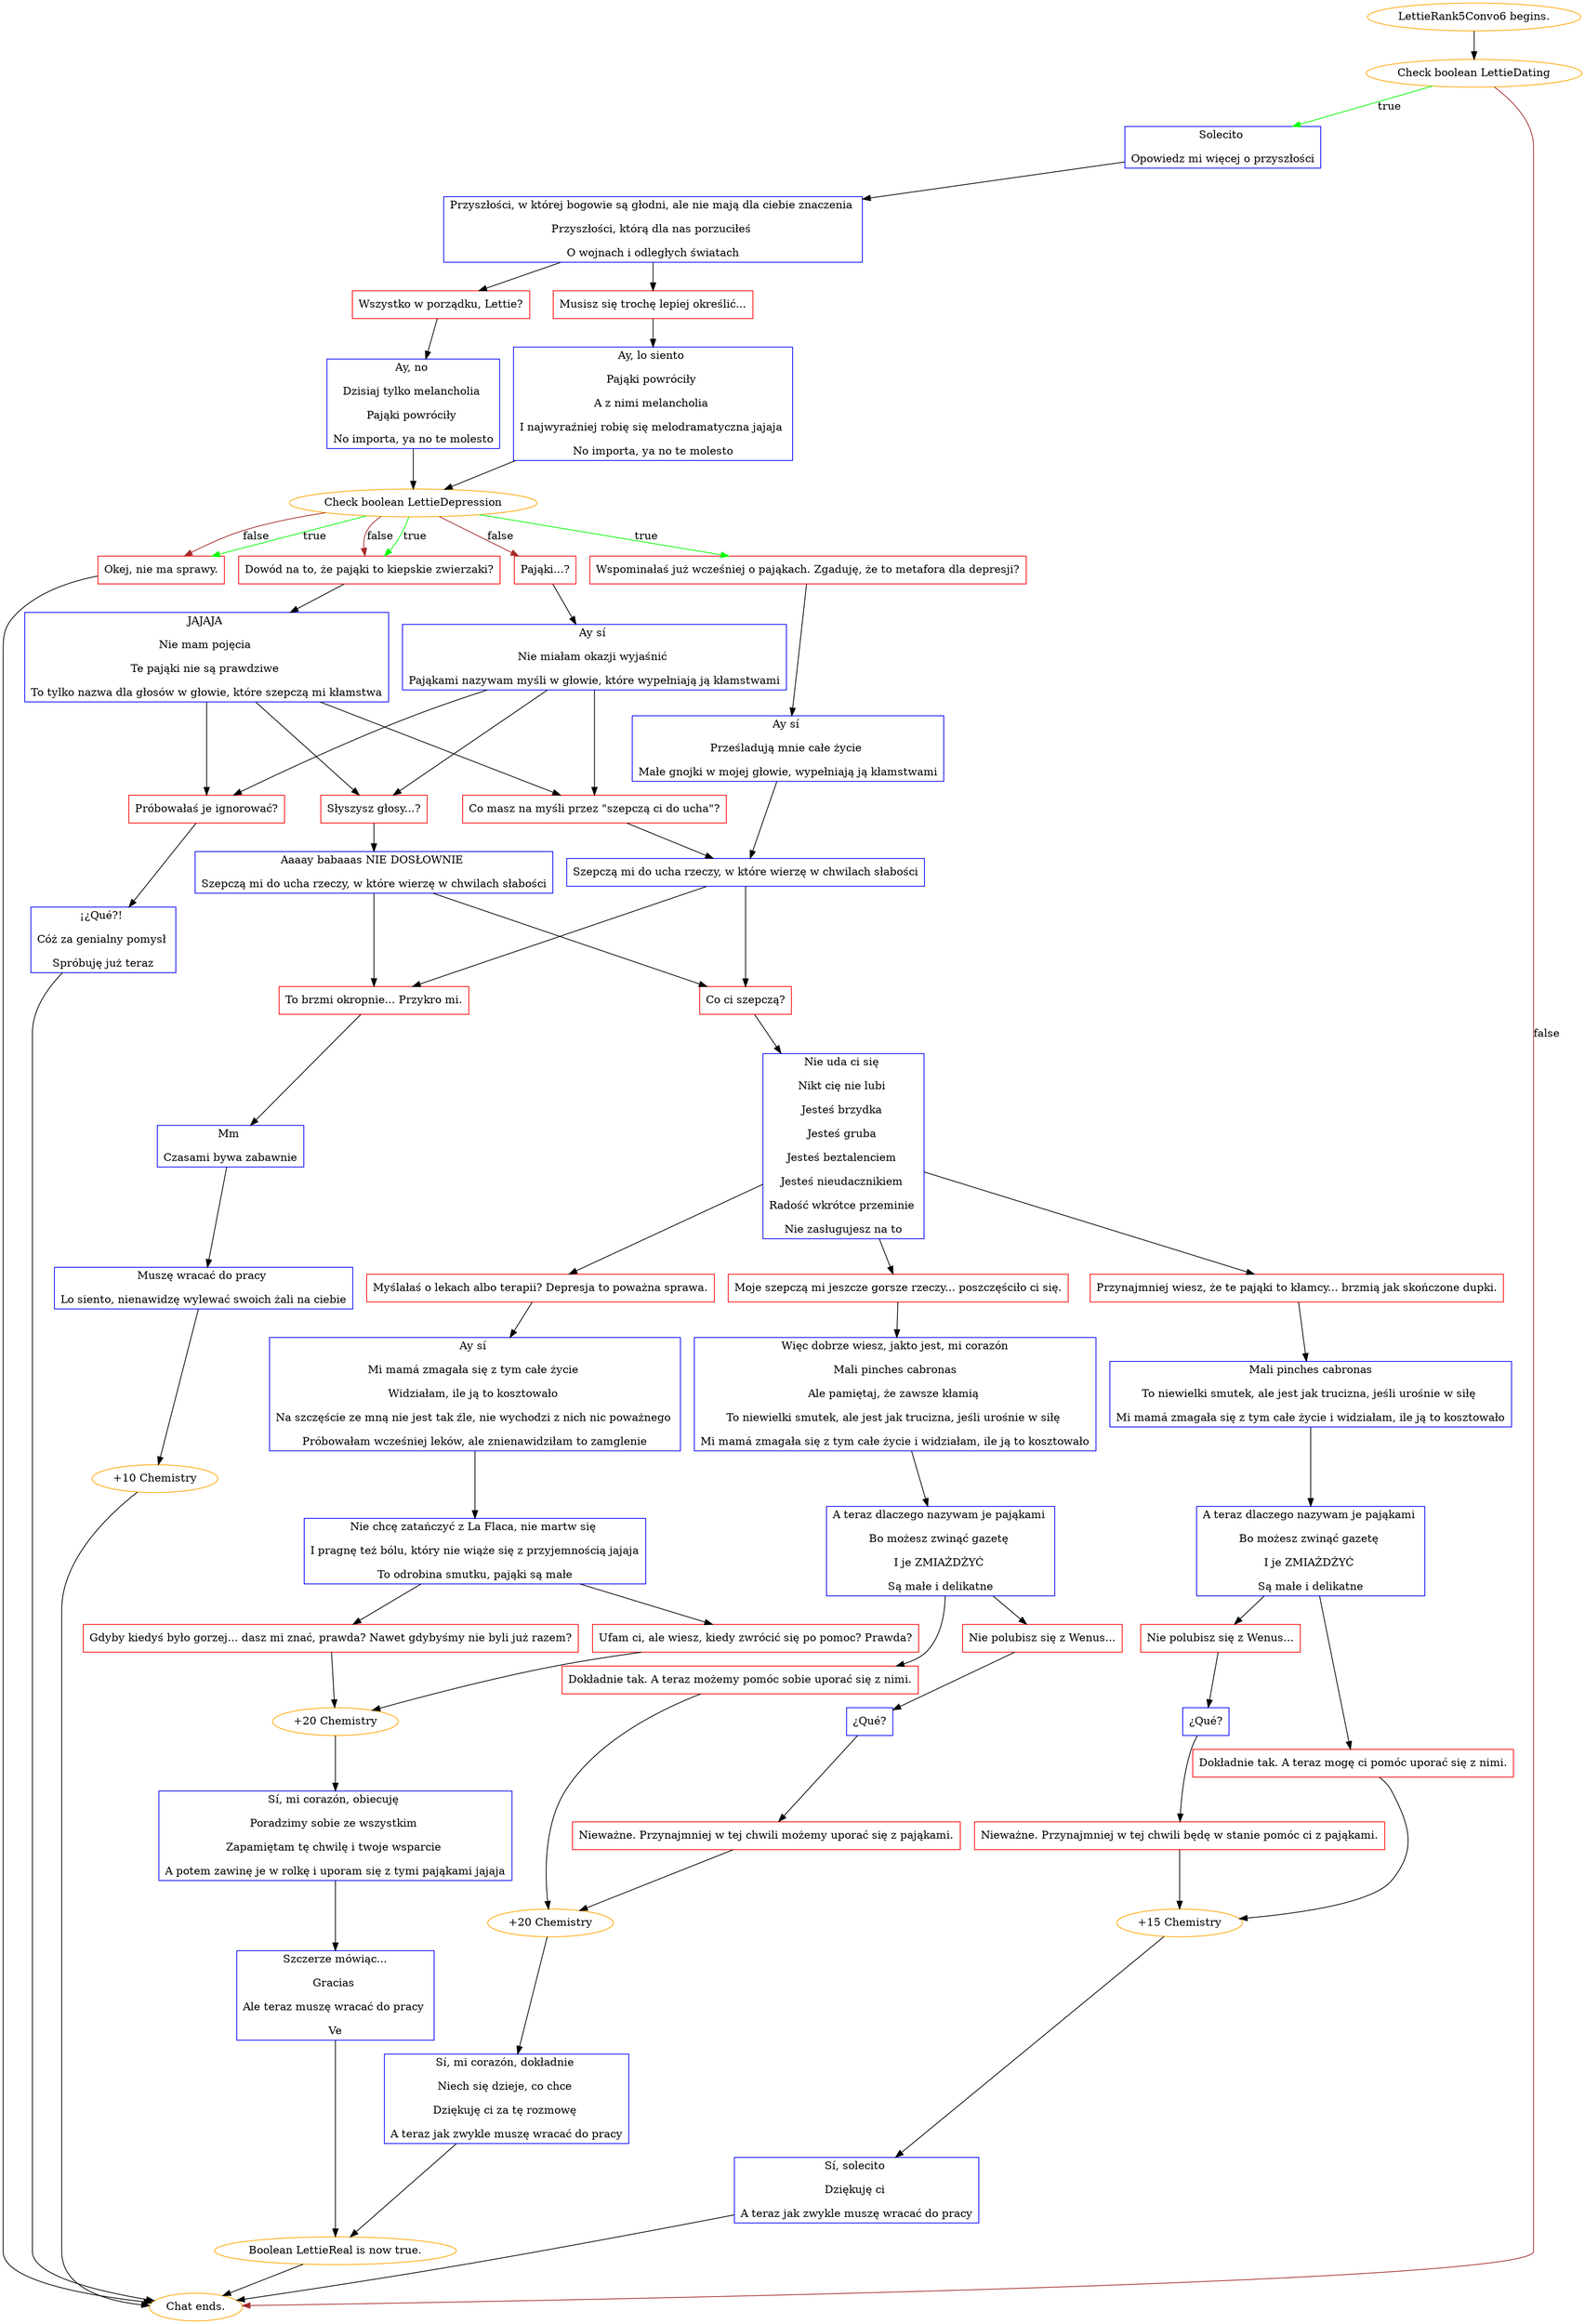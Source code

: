 digraph {
	"LettieRank5Convo6 begins." [color=orange];
		"LettieRank5Convo6 begins." -> j1229414268;
	j1229414268 [label="Check boolean LettieDating",color=orange];
		j1229414268 -> j3605276955 [label=true,color=green];
		j1229414268 -> "Chat ends." [label=false,color=brown];
	j3605276955 [label="Solecito 
Opowiedz mi więcej o przyszłości",shape=box,color=blue];
		j3605276955 -> j125216312;
	"Chat ends." [color=orange];
	j125216312 [label="Przyszłości, w której bogowie są głodni, ale nie mają dla ciebie znaczenia 
Przyszłości, którą dla nas porzuciłeś 
O wojnach i odległych światach",shape=box,color=blue];
		j125216312 -> j79880005;
		j125216312 -> j2675048164;
	j79880005 [label="Wszystko w porządku, Lettie?",shape=box,color=red];
		j79880005 -> j3193980116;
	j2675048164 [label="Musisz się trochę lepiej określić...",shape=box,color=red];
		j2675048164 -> j2507323069;
	j3193980116 [label="Ay, no 
Dzisiaj tylko melancholia 
Pająki powróciły 
No importa, ya no te molesto",shape=box,color=blue];
		j3193980116 -> j1027157091;
	j2507323069 [label="Ay, lo siento 
Pająki powróciły 
A z nimi melancholia 
I najwyraźniej robię się melodramatyczna jajaja 
No importa, ya no te molesto",shape=box,color=blue];
		j2507323069 -> j1027157091;
	j1027157091 [label="Check boolean LettieDepression",color=orange];
		j1027157091 -> j294635053 [label=true,color=green];
		j1027157091 -> j1951434848 [label=true,color=green];
		j1027157091 -> j1178901864 [label=true,color=green];
		j1027157091 -> j781800716 [label=false,color=brown];
		j1027157091 -> j1951434848 [label=false,color=brown];
		j1027157091 -> j1178901864 [label=false,color=brown];
	j294635053 [label="Wspominałaś już wcześniej o pająkach. Zgaduję, że to metafora dla depresji?",shape=box,color=red];
		j294635053 -> j270755522;
	j1951434848 [label="Dowód na to, że pająki to kiepskie zwierzaki?",shape=box,color=red];
		j1951434848 -> j863979139;
	j1178901864 [label="Okej, nie ma sprawy.",shape=box,color=red];
		j1178901864 -> "Chat ends.";
	j781800716 [label="Pająki...?",shape=box,color=red];
		j781800716 -> j2982331950;
	j270755522 [label="Ay sí 
Prześladują mnie całe życie 
Małe gnojki w mojej głowie, wypełniają ją kłamstwami",shape=box,color=blue];
		j270755522 -> j3790590183;
	j863979139 [label="JAJAJA 
Nie mam pojęcia 
Te pająki nie są prawdziwe 
To tylko nazwa dla głosów w głowie, które szepczą mi kłamstwa",shape=box,color=blue];
		j863979139 -> j3356597427;
		j863979139 -> j1016658934;
		j863979139 -> j2043969670;
	j2982331950 [label="Ay sí 
Nie miałam okazji wyjaśnić 
Pająkami nazywam myśli w głowie, które wypełniają ją kłamstwami",shape=box,color=blue];
		j2982331950 -> j3356597427;
		j2982331950 -> j1016658934;
		j2982331950 -> j2043969670;
	j3790590183 [label="Szepczą mi do ucha rzeczy, w które wierzę w chwilach słabości",shape=box,color=blue];
		j3790590183 -> j3728401534;
		j3790590183 -> j157850255;
	j3356597427 [label="Co masz na myśli przez \"szepczą ci do ucha\"?",shape=box,color=red];
		j3356597427 -> j3790590183;
	j1016658934 [label="Słyszysz głosy...?",shape=box,color=red];
		j1016658934 -> j731040347;
	j2043969670 [label="Próbowałaś je ignorować?",shape=box,color=red];
		j2043969670 -> j4002640627;
	j3728401534 [label="Co ci szepczą?",shape=box,color=red];
		j3728401534 -> j2982689772;
	j157850255 [label="To brzmi okropnie... Przykro mi.",shape=box,color=red];
		j157850255 -> j3163771142;
	j731040347 [label="Aaaay babaaas NIE DOSŁOWNIE 
Szepczą mi do ucha rzeczy, w które wierzę w chwilach słabości",shape=box,color=blue];
		j731040347 -> j3728401534;
		j731040347 -> j157850255;
	j4002640627 [label="¡¿Qué?! 
Cóż za genialny pomysł 
Spróbuję już teraz",shape=box,color=blue];
		j4002640627 -> "Chat ends.";
	j2982689772 [label="Nie uda ci się 
Nikt cię nie lubi 
Jesteś brzydka 
Jesteś gruba 
Jesteś beztalenciem 
Jesteś nieudacznikiem 
Radość wkrótce przeminie 
Nie zasługujesz na to",shape=box,color=blue];
		j2982689772 -> j2333794390;
		j2982689772 -> j84442202;
		j2982689772 -> j535896581;
	j3163771142 [label="Mm 
Czasami bywa zabawnie",shape=box,color=blue];
		j3163771142 -> j56864556;
	j2333794390 [label="Przynajmniej wiesz, że te pająki to kłamcy... brzmią jak skończone dupki.",shape=box,color=red];
		j2333794390 -> j233014367;
	j84442202 [label="Moje szepczą mi jeszcze gorsze rzeczy... poszczęściło ci się.",shape=box,color=red];
		j84442202 -> j4148298077;
	j535896581 [label="Myślałaś o lekach albo terapii? Depresja to poważna sprawa.",shape=box,color=red];
		j535896581 -> j3311610797;
	j56864556 [label="Muszę wracać do pracy 
Lo siento, nienawidzę wylewać swoich żali na ciebie",shape=box,color=blue];
		j56864556 -> j1933300832;
	j233014367 [label="Mali pinches cabronas
To niewielki smutek, ale jest jak trucizna, jeśli urośnie w siłę 
Mi mamá zmagała się z tym całe życie i widziałam, ile ją to kosztowało",shape=box,color=blue];
		j233014367 -> j3381882667;
	j4148298077 [label="Więc dobrze wiesz, jakto jest, mi corazón
Mali pinches cabronas
Ale pamiętaj, że zawsze kłamią 
To niewielki smutek, ale jest jak trucizna, jeśli urośnie w siłę 
Mi mamá zmagała się z tym całe życie i widziałam, ile ją to kosztowało",shape=box,color=blue];
		j4148298077 -> j945817555;
	j3311610797 [label="Ay sí 
Mi mamá zmagała się z tym całe życie 
Widziałam, ile ją to kosztowało 
Na szczęście ze mną nie jest tak źle, nie wychodzi z nich nic poważnego 
Próbowałam wcześniej leków, ale znienawidziłam to zamglenie",shape=box,color=blue];
		j3311610797 -> j3434316421;
	j1933300832 [label="+10 Chemistry",color=orange];
		j1933300832 -> "Chat ends.";
	j3381882667 [label="A teraz dlaczego nazywam je pająkami 
Bo możesz zwinąć gazetę 
I je ZMIAŻDŻYĆ 
Są małe i delikatne",shape=box,color=blue];
		j3381882667 -> j2869585619;
		j3381882667 -> j774778905;
	j945817555 [label="A teraz dlaczego nazywam je pająkami 
Bo możesz zwinąć gazetę 
I je ZMIAŻDŻYĆ 
Są małe i delikatne",shape=box,color=blue];
		j945817555 -> j2950003432;
		j945817555 -> j3290371684;
	j3434316421 [label="Nie chcę zatańczyć z La Flaca, nie martw się 
I pragnę też bólu, który nie wiąże się z przyjemnością jajaja
To odrobina smutku, pająki są małe",shape=box,color=blue];
		j3434316421 -> j513239489;
		j3434316421 -> j2545955013;
	j2869585619 [label="Nie polubisz się z Wenus...",shape=box,color=red];
		j2869585619 -> j3951949302;
	j774778905 [label="Dokładnie tak. A teraz mogę ci pomóc uporać się z nimi.",shape=box,color=red];
		j774778905 -> j3122877211;
	j2950003432 [label="Nie polubisz się z Wenus...",shape=box,color=red];
		j2950003432 -> j1790295555;
	j3290371684 [label="Dokładnie tak. A teraz możemy pomóc sobie uporać się z nimi.",shape=box,color=red];
		j3290371684 -> j1750880556;
	j513239489 [label="Ufam ci, ale wiesz, kiedy zwrócić się po pomoc? Prawda?",shape=box,color=red];
		j513239489 -> j4040609576;
	j2545955013 [label="Gdyby kiedyś było gorzej... dasz mi znać, prawda? Nawet gdybyśmy nie byli już razem?",shape=box,color=red];
		j2545955013 -> j4040609576;
	j3951949302 [label="¿Qué?",shape=box,color=blue];
		j3951949302 -> j2135170578;
	j3122877211 [label="+15 Chemistry",color=orange];
		j3122877211 -> j1318168642;
	j1790295555 [label="¿Qué?",shape=box,color=blue];
		j1790295555 -> j3243364557;
	j1750880556 [label="+20 Chemistry",color=orange];
		j1750880556 -> j3564488161;
	j4040609576 [label="+20 Chemistry",color=orange];
		j4040609576 -> j783281680;
	j2135170578 [label="Nieważne. Przynajmniej w tej chwili będę w stanie pomóc ci z pająkami.",shape=box,color=red];
		j2135170578 -> j3122877211;
	j1318168642 [label="Sí, solecito 
Dziękuję ci 
A teraz jak zwykle muszę wracać do pracy",shape=box,color=blue];
		j1318168642 -> "Chat ends.";
	j3243364557 [label="Nieważne. Przynajmniej w tej chwili możemy uporać się z pająkami.",shape=box,color=red];
		j3243364557 -> j1750880556;
	j3564488161 [label="Sí, mi corazón, dokładnie 
Niech się dzieje, co chce 
Dziękuję ci za tę rozmowę 
A teraz jak zwykle muszę wracać do pracy",shape=box,color=blue];
		j3564488161 -> j1472871842;
	j783281680 [label="Sí, mi corazón, obiecuję 
Poradzimy sobie ze wszystkim 
Zapamiętam tę chwilę i twoje wsparcie 
A potem zawinę je w rolkę i uporam się z tymi pająkami jajaja",shape=box,color=blue];
		j783281680 -> j1004543327;
	j1472871842 [label="Boolean LettieReal is now true.",color=orange];
		j1472871842 -> "Chat ends.";
	j1004543327 [label="Szczerze mówiąc...
Gracias 
Ale teraz muszę wracać do pracy 
Ve",shape=box,color=blue];
		j1004543327 -> j1472871842;
}